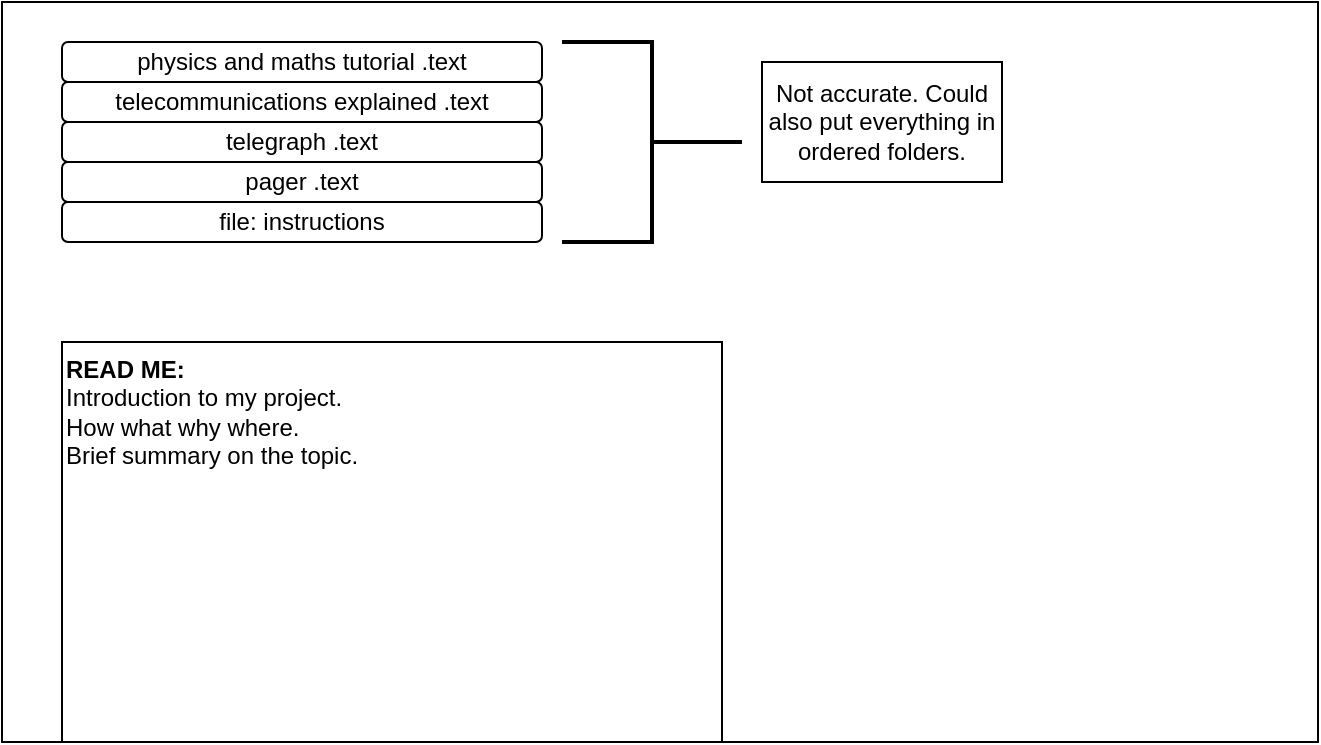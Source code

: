 <mxfile version="26.0.14">
  <diagram name="Page-1" id="UeO_jB6SwlZnxGUAqAyF">
    <mxGraphModel dx="882" dy="509" grid="1" gridSize="10" guides="1" tooltips="1" connect="1" arrows="1" fold="1" page="1" pageScale="1" pageWidth="827" pageHeight="1169" math="0" shadow="0">
      <root>
        <mxCell id="0" />
        <mxCell id="1" parent="0" />
        <mxCell id="RO3jjxFU-Slj0Ul6ZymP-1" value="" style="whiteSpace=wrap;html=1;aspect=fixed;rotation=0;" parent="1" vertex="1">
          <mxGeometry x="240" y="80" width="658" height="370" as="geometry" />
        </mxCell>
        <mxCell id="RO3jjxFU-Slj0Ul6ZymP-2" value="physics and maths tutorial .text" style="rounded=1;whiteSpace=wrap;html=1;" parent="1" vertex="1">
          <mxGeometry x="270" y="100" width="240" height="20" as="geometry" />
        </mxCell>
        <mxCell id="RO3jjxFU-Slj0Ul6ZymP-3" value="&lt;b&gt;READ ME:&lt;/b&gt;&lt;div&gt;&lt;/div&gt;&lt;div&gt;Introduction to my project.&amp;nbsp;&lt;/div&gt;&lt;div&gt;How what why where.&lt;/div&gt;&lt;div&gt;Brief summary on the topic.&lt;/div&gt;" style="rounded=0;whiteSpace=wrap;html=1;align=left;verticalAlign=top;" parent="1" vertex="1">
          <mxGeometry x="270" y="250" width="330" height="200" as="geometry" />
        </mxCell>
        <mxCell id="JPvkd2jB-4abTyJoPyg_-1" value="telecommunications explained .text" style="rounded=1;whiteSpace=wrap;html=1;" vertex="1" parent="1">
          <mxGeometry x="270" y="120" width="240" height="20" as="geometry" />
        </mxCell>
        <mxCell id="JPvkd2jB-4abTyJoPyg_-2" value="telegraph .text" style="rounded=1;whiteSpace=wrap;html=1;" vertex="1" parent="1">
          <mxGeometry x="270" y="140" width="240" height="20" as="geometry" />
        </mxCell>
        <mxCell id="JPvkd2jB-4abTyJoPyg_-3" value="pager .text" style="rounded=1;whiteSpace=wrap;html=1;" vertex="1" parent="1">
          <mxGeometry x="270" y="160" width="240" height="20" as="geometry" />
        </mxCell>
        <mxCell id="JPvkd2jB-4abTyJoPyg_-5" value="file: instructions" style="rounded=1;whiteSpace=wrap;html=1;" vertex="1" parent="1">
          <mxGeometry x="270" y="180" width="240" height="20" as="geometry" />
        </mxCell>
        <mxCell id="JPvkd2jB-4abTyJoPyg_-6" value="" style="strokeWidth=2;html=1;shape=mxgraph.flowchart.annotation_2;align=left;labelPosition=right;pointerEvents=1;rotation=-180;" vertex="1" parent="1">
          <mxGeometry x="520" y="100" width="90" height="100" as="geometry" />
        </mxCell>
        <mxCell id="JPvkd2jB-4abTyJoPyg_-9" value="Not accurate. Could also put everything in ordered folders." style="rounded=0;whiteSpace=wrap;html=1;" vertex="1" parent="1">
          <mxGeometry x="620" y="110" width="120" height="60" as="geometry" />
        </mxCell>
      </root>
    </mxGraphModel>
  </diagram>
</mxfile>
